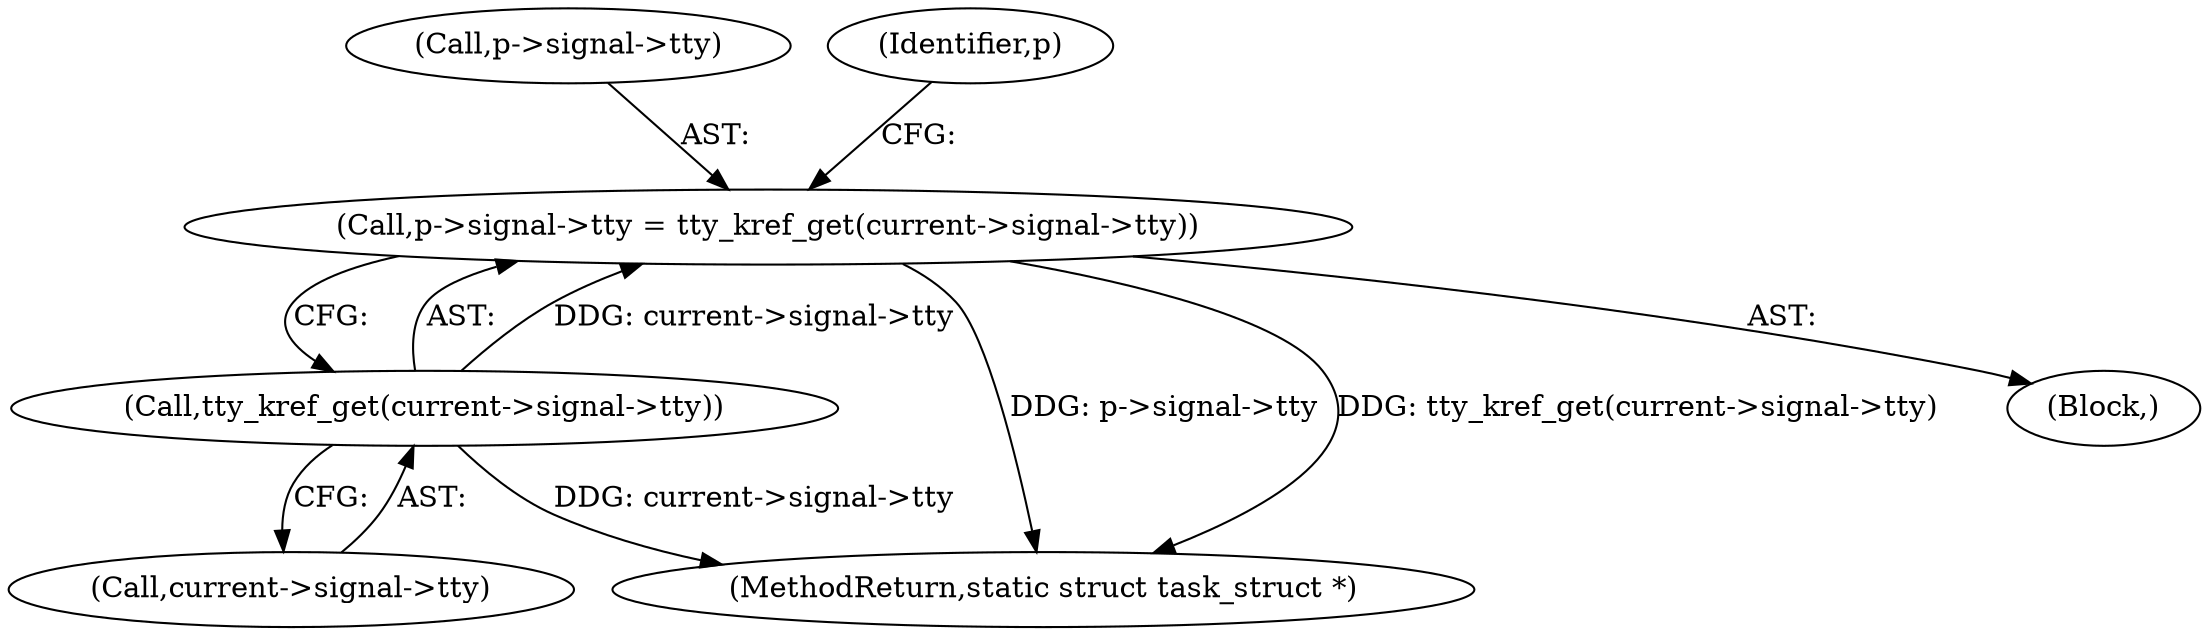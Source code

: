 digraph "0_linux_b69f2292063d2caf37ca9aec7d63ded203701bf3_1@API" {
"1000998" [label="(Call,p->signal->tty = tty_kref_get(current->signal->tty))"];
"1001004" [label="(Call,tty_kref_get(current->signal->tty))"];
"1001005" [label="(Call,current->signal->tty)"];
"1001149" [label="(MethodReturn,static struct task_struct *)"];
"1001004" [label="(Call,tty_kref_get(current->signal->tty))"];
"1000999" [label="(Call,p->signal->tty)"];
"1000998" [label="(Call,p->signal->tty = tty_kref_get(current->signal->tty))"];
"1001011" [label="(Identifier,p)"];
"1000971" [label="(Block,)"];
"1000998" -> "1000971"  [label="AST: "];
"1000998" -> "1001004"  [label="CFG: "];
"1000999" -> "1000998"  [label="AST: "];
"1001004" -> "1000998"  [label="AST: "];
"1001011" -> "1000998"  [label="CFG: "];
"1000998" -> "1001149"  [label="DDG: p->signal->tty"];
"1000998" -> "1001149"  [label="DDG: tty_kref_get(current->signal->tty)"];
"1001004" -> "1000998"  [label="DDG: current->signal->tty"];
"1001004" -> "1001005"  [label="CFG: "];
"1001005" -> "1001004"  [label="AST: "];
"1001004" -> "1001149"  [label="DDG: current->signal->tty"];
}
